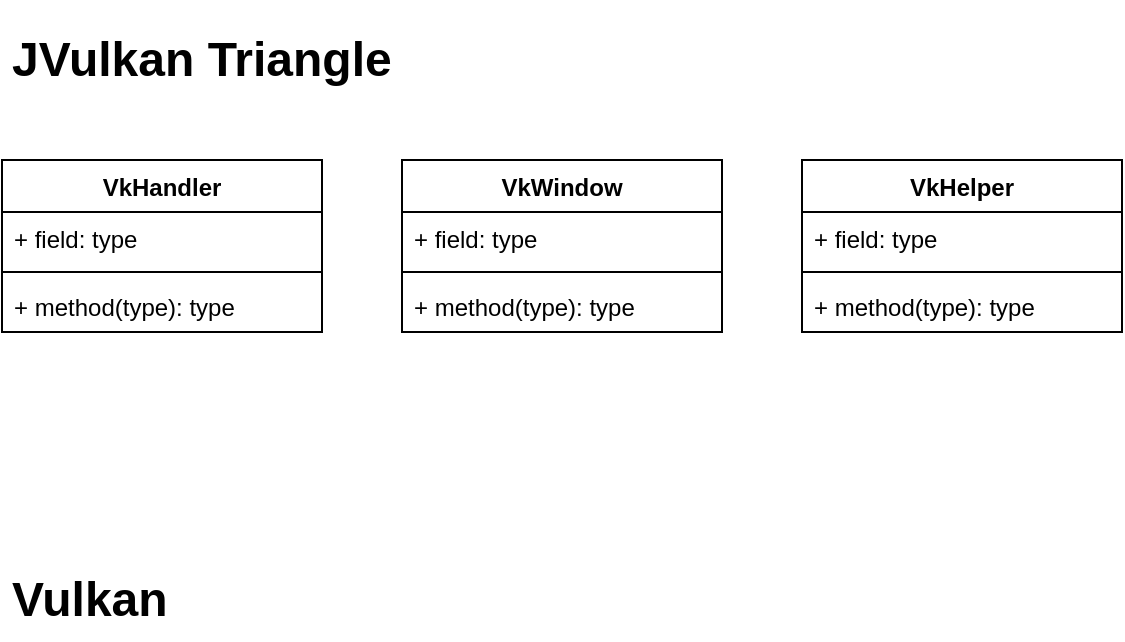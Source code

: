 <mxfile version="21.3.7" type="device">
  <diagram name="Seite-1" id="3QuzrFtcdT5GmKSGnVmT">
    <mxGraphModel dx="1436" dy="839" grid="1" gridSize="10" guides="1" tooltips="1" connect="1" arrows="1" fold="1" page="1" pageScale="1" pageWidth="827" pageHeight="1169" math="0" shadow="0">
      <root>
        <mxCell id="0" />
        <mxCell id="1" parent="0" />
        <mxCell id="1mJNoidUhChLkpWLGqwz-1" value="VkHandler" style="swimlane;fontStyle=1;align=center;verticalAlign=top;childLayout=stackLayout;horizontal=1;startSize=26;horizontalStack=0;resizeParent=1;resizeParentMax=0;resizeLast=0;collapsible=1;marginBottom=0;whiteSpace=wrap;html=1;" parent="1" vertex="1">
          <mxGeometry x="40" y="80" width="160" height="86" as="geometry" />
        </mxCell>
        <mxCell id="1mJNoidUhChLkpWLGqwz-2" value="+ field: type" style="text;strokeColor=none;fillColor=none;align=left;verticalAlign=top;spacingLeft=4;spacingRight=4;overflow=hidden;rotatable=0;points=[[0,0.5],[1,0.5]];portConstraint=eastwest;whiteSpace=wrap;html=1;" parent="1mJNoidUhChLkpWLGqwz-1" vertex="1">
          <mxGeometry y="26" width="160" height="26" as="geometry" />
        </mxCell>
        <mxCell id="1mJNoidUhChLkpWLGqwz-3" value="" style="line;strokeWidth=1;fillColor=none;align=left;verticalAlign=middle;spacingTop=-1;spacingLeft=3;spacingRight=3;rotatable=0;labelPosition=right;points=[];portConstraint=eastwest;strokeColor=inherit;" parent="1mJNoidUhChLkpWLGqwz-1" vertex="1">
          <mxGeometry y="52" width="160" height="8" as="geometry" />
        </mxCell>
        <mxCell id="1mJNoidUhChLkpWLGqwz-4" value="+ method(type): type" style="text;strokeColor=none;fillColor=none;align=left;verticalAlign=top;spacingLeft=4;spacingRight=4;overflow=hidden;rotatable=0;points=[[0,0.5],[1,0.5]];portConstraint=eastwest;whiteSpace=wrap;html=1;" parent="1mJNoidUhChLkpWLGqwz-1" vertex="1">
          <mxGeometry y="60" width="160" height="26" as="geometry" />
        </mxCell>
        <mxCell id="1mJNoidUhChLkpWLGqwz-5" value="VkWindow" style="swimlane;fontStyle=1;align=center;verticalAlign=top;childLayout=stackLayout;horizontal=1;startSize=26;horizontalStack=0;resizeParent=1;resizeParentMax=0;resizeLast=0;collapsible=1;marginBottom=0;whiteSpace=wrap;html=1;" parent="1" vertex="1">
          <mxGeometry x="240" y="80" width="160" height="86" as="geometry" />
        </mxCell>
        <mxCell id="1mJNoidUhChLkpWLGqwz-6" value="+ field: type" style="text;strokeColor=none;fillColor=none;align=left;verticalAlign=top;spacingLeft=4;spacingRight=4;overflow=hidden;rotatable=0;points=[[0,0.5],[1,0.5]];portConstraint=eastwest;whiteSpace=wrap;html=1;" parent="1mJNoidUhChLkpWLGqwz-5" vertex="1">
          <mxGeometry y="26" width="160" height="26" as="geometry" />
        </mxCell>
        <mxCell id="1mJNoidUhChLkpWLGqwz-7" value="" style="line;strokeWidth=1;fillColor=none;align=left;verticalAlign=middle;spacingTop=-1;spacingLeft=3;spacingRight=3;rotatable=0;labelPosition=right;points=[];portConstraint=eastwest;strokeColor=inherit;" parent="1mJNoidUhChLkpWLGqwz-5" vertex="1">
          <mxGeometry y="52" width="160" height="8" as="geometry" />
        </mxCell>
        <mxCell id="1mJNoidUhChLkpWLGqwz-8" value="+ method(type): type" style="text;strokeColor=none;fillColor=none;align=left;verticalAlign=top;spacingLeft=4;spacingRight=4;overflow=hidden;rotatable=0;points=[[0,0.5],[1,0.5]];portConstraint=eastwest;whiteSpace=wrap;html=1;" parent="1mJNoidUhChLkpWLGqwz-5" vertex="1">
          <mxGeometry y="60" width="160" height="26" as="geometry" />
        </mxCell>
        <mxCell id="1mJNoidUhChLkpWLGqwz-9" value="VkHelper" style="swimlane;fontStyle=1;align=center;verticalAlign=top;childLayout=stackLayout;horizontal=1;startSize=26;horizontalStack=0;resizeParent=1;resizeParentMax=0;resizeLast=0;collapsible=1;marginBottom=0;whiteSpace=wrap;html=1;" parent="1" vertex="1">
          <mxGeometry x="440" y="80" width="160" height="86" as="geometry" />
        </mxCell>
        <mxCell id="1mJNoidUhChLkpWLGqwz-10" value="+ field: type" style="text;strokeColor=none;fillColor=none;align=left;verticalAlign=top;spacingLeft=4;spacingRight=4;overflow=hidden;rotatable=0;points=[[0,0.5],[1,0.5]];portConstraint=eastwest;whiteSpace=wrap;html=1;" parent="1mJNoidUhChLkpWLGqwz-9" vertex="1">
          <mxGeometry y="26" width="160" height="26" as="geometry" />
        </mxCell>
        <mxCell id="1mJNoidUhChLkpWLGqwz-11" value="" style="line;strokeWidth=1;fillColor=none;align=left;verticalAlign=middle;spacingTop=-1;spacingLeft=3;spacingRight=3;rotatable=0;labelPosition=right;points=[];portConstraint=eastwest;strokeColor=inherit;" parent="1mJNoidUhChLkpWLGqwz-9" vertex="1">
          <mxGeometry y="52" width="160" height="8" as="geometry" />
        </mxCell>
        <mxCell id="1mJNoidUhChLkpWLGqwz-12" value="+ method(type): type" style="text;strokeColor=none;fillColor=none;align=left;verticalAlign=top;spacingLeft=4;spacingRight=4;overflow=hidden;rotatable=0;points=[[0,0.5],[1,0.5]];portConstraint=eastwest;whiteSpace=wrap;html=1;" parent="1mJNoidUhChLkpWLGqwz-9" vertex="1">
          <mxGeometry y="60" width="160" height="26" as="geometry" />
        </mxCell>
        <mxCell id="1mJNoidUhChLkpWLGqwz-13" value="&lt;h1&gt;JVulkan Triangle&lt;/h1&gt;" style="text;html=1;strokeColor=none;fillColor=none;spacing=5;spacingTop=-20;whiteSpace=wrap;overflow=hidden;rounded=0;" parent="1" vertex="1">
          <mxGeometry x="40" y="10" width="200" height="40" as="geometry" />
        </mxCell>
        <mxCell id="1mJNoidUhChLkpWLGqwz-14" value="&lt;h1&gt;Vulkan&amp;nbsp;&lt;/h1&gt;" style="text;html=1;strokeColor=none;fillColor=none;spacing=5;spacingTop=-20;whiteSpace=wrap;overflow=hidden;rounded=0;" parent="1" vertex="1">
          <mxGeometry x="40" y="280" width="100" height="40" as="geometry" />
        </mxCell>
      </root>
    </mxGraphModel>
  </diagram>
</mxfile>
